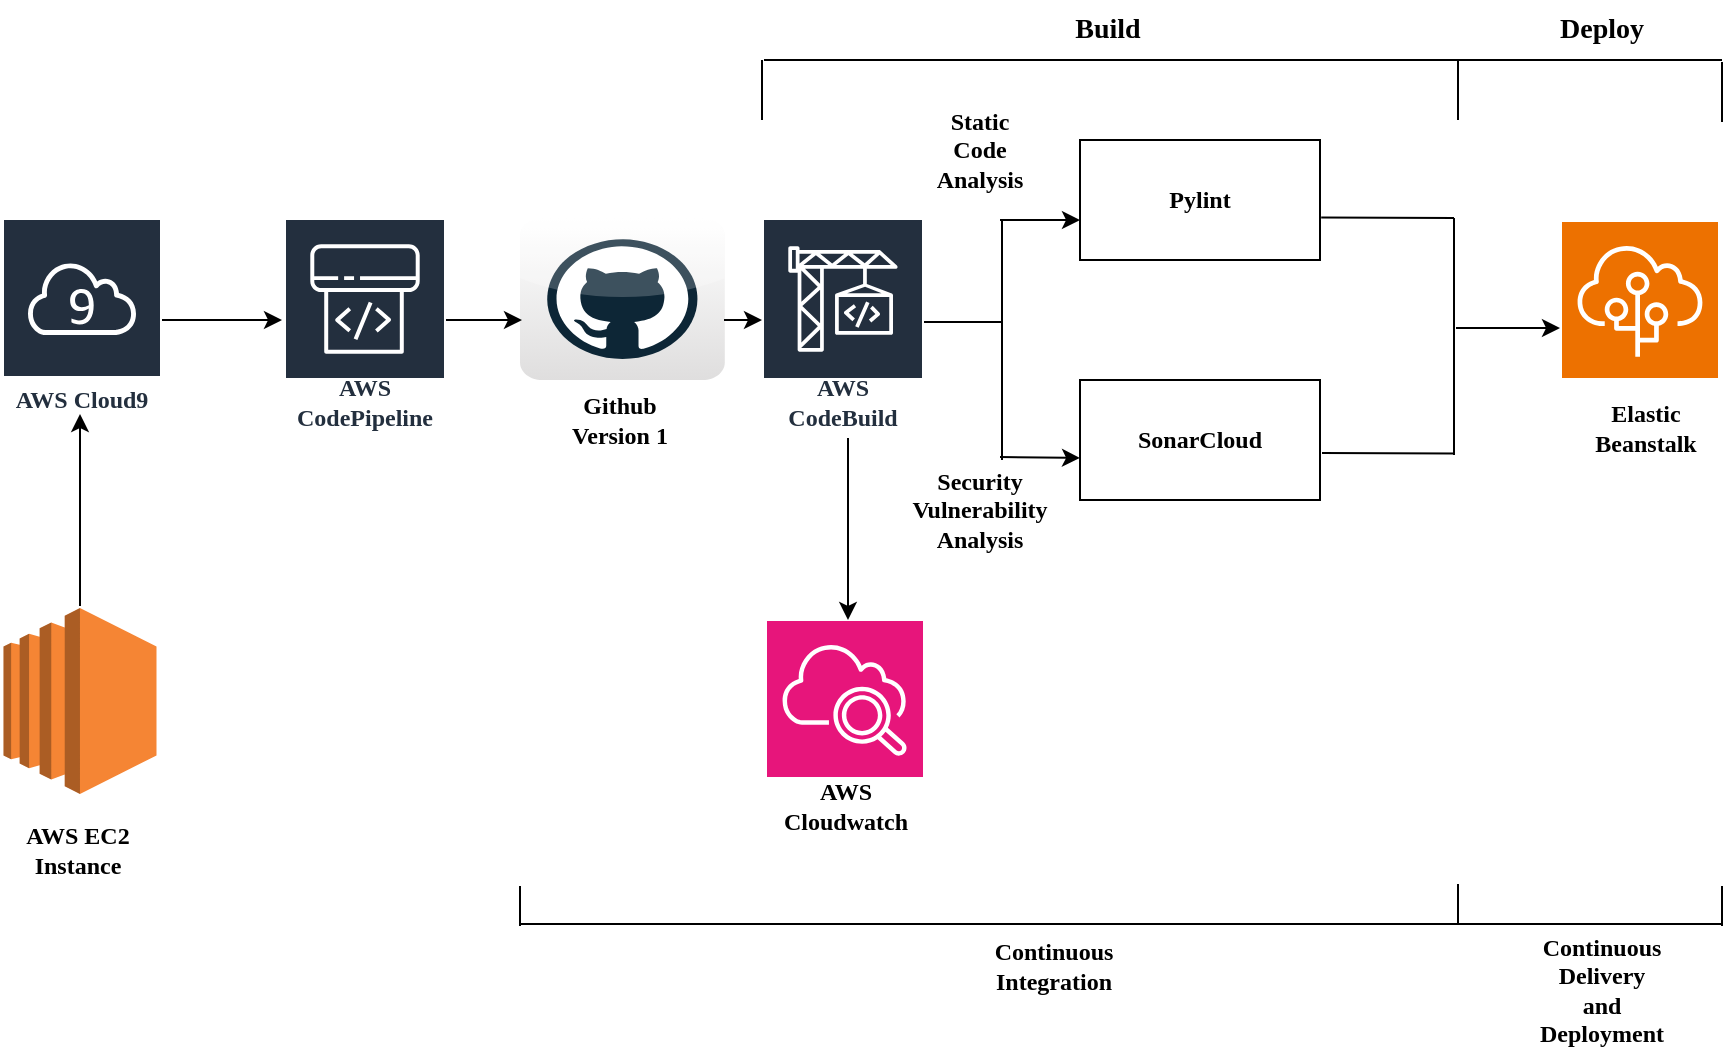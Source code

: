 <mxfile version="24.2.1" type="github">
  <diagram name="Page-1" id="DYBwWQCoP8_SHHaS1T1G">
    <mxGraphModel dx="1050" dy="1657" grid="1" gridSize="10" guides="1" tooltips="1" connect="1" arrows="1" fold="1" page="1" pageScale="1" pageWidth="850" pageHeight="1100" math="0" shadow="0">
      <root>
        <mxCell id="0" />
        <mxCell id="1" parent="0" />
        <mxCell id="KRUjPpqpoe-eQDH3IDyl-1" value="" style="outlineConnect=0;dashed=0;verticalLabelPosition=bottom;verticalAlign=top;align=center;html=1;shape=mxgraph.aws3.ec2;fillColor=#F58534;gradientColor=none;fontFamily=Times New Roman;fontStyle=1" parent="1" vertex="1">
          <mxGeometry x="60.75" y="274" width="76.5" height="93" as="geometry" />
        </mxCell>
        <mxCell id="KRUjPpqpoe-eQDH3IDyl-2" value="AWS Cloud9" style="sketch=0;outlineConnect=0;fontColor=#232F3E;gradientColor=none;strokeColor=#ffffff;fillColor=#232F3E;dashed=0;verticalLabelPosition=middle;verticalAlign=bottom;align=center;html=1;whiteSpace=wrap;fontSize=12;fontStyle=1;spacing=3;shape=mxgraph.aws4.productIcon;prIcon=mxgraph.aws4.cloud9;fontFamily=Times New Roman;" parent="1" vertex="1">
          <mxGeometry x="60" y="79" width="80" height="101" as="geometry" />
        </mxCell>
        <mxCell id="KRUjPpqpoe-eQDH3IDyl-3" value="AWS CodePipeline" style="sketch=0;outlineConnect=0;fontColor=#232F3E;gradientColor=none;strokeColor=#ffffff;fillColor=#232F3E;dashed=0;verticalLabelPosition=middle;verticalAlign=bottom;align=center;html=1;whiteSpace=wrap;fontSize=12;fontStyle=1;spacing=3;shape=mxgraph.aws4.productIcon;prIcon=mxgraph.aws4.codepipeline;fontFamily=Times New Roman;" parent="1" vertex="1">
          <mxGeometry x="201" y="79" width="81" height="110" as="geometry" />
        </mxCell>
        <mxCell id="KRUjPpqpoe-eQDH3IDyl-4" value="AWS CodeBuild" style="sketch=0;outlineConnect=0;fontColor=#232F3E;gradientColor=none;strokeColor=#ffffff;fillColor=#232F3E;dashed=0;verticalLabelPosition=middle;verticalAlign=bottom;align=center;html=1;whiteSpace=wrap;fontSize=12;fontStyle=1;spacing=3;shape=mxgraph.aws4.productIcon;prIcon=mxgraph.aws4.codebuild;fontFamily=Times New Roman;" parent="1" vertex="1">
          <mxGeometry x="440" y="79" width="81" height="110" as="geometry" />
        </mxCell>
        <mxCell id="KRUjPpqpoe-eQDH3IDyl-5" value="&lt;font&gt;&lt;span&gt;SonarCloud&lt;/span&gt;&lt;/font&gt;" style="rounded=0;whiteSpace=wrap;html=1;fontFamily=Times New Roman;fontStyle=1" parent="1" vertex="1">
          <mxGeometry x="599" y="160" width="120" height="60" as="geometry" />
        </mxCell>
        <mxCell id="KRUjPpqpoe-eQDH3IDyl-6" value="Pylint" style="rounded=0;whiteSpace=wrap;html=1;fontFamily=Times New Roman;fontStyle=1" parent="1" vertex="1">
          <mxGeometry x="599" y="40" width="120" height="60" as="geometry" />
        </mxCell>
        <mxCell id="KRUjPpqpoe-eQDH3IDyl-7" value="" style="endArrow=classic;html=1;rounded=0;exitX=0.5;exitY=0;exitDx=0;exitDy=0;exitPerimeter=0;fontFamily=Times New Roman;fontStyle=1" parent="1" edge="1">
          <mxGeometry width="50" height="50" relative="1" as="geometry">
            <mxPoint x="99" y="273" as="sourcePoint" />
            <mxPoint x="99" y="177" as="targetPoint" />
          </mxGeometry>
        </mxCell>
        <mxCell id="KRUjPpqpoe-eQDH3IDyl-8" value="AWS EC2 Instance" style="text;html=1;align=center;verticalAlign=middle;whiteSpace=wrap;rounded=0;fontFamily=Times New Roman;fontStyle=1" parent="1" vertex="1">
          <mxGeometry x="68.25" y="380" width="60" height="30" as="geometry" />
        </mxCell>
        <mxCell id="KRUjPpqpoe-eQDH3IDyl-9" value="" style="endArrow=classic;html=1;rounded=0;fontFamily=Times New Roman;fontStyle=1" parent="1" edge="1">
          <mxGeometry width="50" height="50" relative="1" as="geometry">
            <mxPoint x="140" y="130" as="sourcePoint" />
            <mxPoint x="200" y="130" as="targetPoint" />
          </mxGeometry>
        </mxCell>
        <mxCell id="KRUjPpqpoe-eQDH3IDyl-12" value="" style="endArrow=none;html=1;rounded=0;fontFamily=Times New Roman;fontStyle=1" parent="1" edge="1">
          <mxGeometry width="50" height="50" relative="1" as="geometry">
            <mxPoint x="521" y="131" as="sourcePoint" />
            <mxPoint x="560" y="131" as="targetPoint" />
          </mxGeometry>
        </mxCell>
        <mxCell id="KRUjPpqpoe-eQDH3IDyl-18" value="&lt;font&gt;&lt;span&gt;Static Code Analysis&lt;/span&gt;&lt;/font&gt;" style="text;html=1;align=center;verticalAlign=middle;whiteSpace=wrap;rounded=0;fontFamily=Times New Roman;fontStyle=1" parent="1" vertex="1">
          <mxGeometry x="519" y="30" width="60" height="30" as="geometry" />
        </mxCell>
        <mxCell id="KRUjPpqpoe-eQDH3IDyl-19" value="Security Vulnerability Analysis" style="text;html=1;align=center;verticalAlign=middle;whiteSpace=wrap;rounded=0;fontFamily=Times New Roman;fontStyle=1" parent="1" vertex="1">
          <mxGeometry x="519" y="210" width="60" height="30" as="geometry" />
        </mxCell>
        <mxCell id="KRUjPpqpoe-eQDH3IDyl-23" value="" style="sketch=0;points=[[0,0,0],[0.25,0,0],[0.5,0,0],[0.75,0,0],[1,0,0],[0,1,0],[0.25,1,0],[0.5,1,0],[0.75,1,0],[1,1,0],[0,0.25,0],[0,0.5,0],[0,0.75,0],[1,0.25,0],[1,0.5,0],[1,0.75,0]];outlineConnect=0;fontColor=#232F3E;fillColor=#ED7100;strokeColor=#ffffff;dashed=0;verticalLabelPosition=bottom;verticalAlign=top;align=center;html=1;fontSize=12;fontStyle=1;aspect=fixed;shape=mxgraph.aws4.resourceIcon;resIcon=mxgraph.aws4.elastic_beanstalk;fontFamily=Times New Roman;" parent="1" vertex="1">
          <mxGeometry x="840" y="81" width="78" height="78" as="geometry" />
        </mxCell>
        <mxCell id="KRUjPpqpoe-eQDH3IDyl-26" value="" style="endArrow=classic;html=1;rounded=0;fontFamily=Times New Roman;fontStyle=1" parent="1" edge="1">
          <mxGeometry width="50" height="50" relative="1" as="geometry">
            <mxPoint x="787" y="134" as="sourcePoint" />
            <mxPoint x="839" y="134" as="targetPoint" />
          </mxGeometry>
        </mxCell>
        <mxCell id="KRUjPpqpoe-eQDH3IDyl-27" value="&lt;font&gt;&lt;span&gt;Elastic Beanstalk&lt;/span&gt;&lt;/font&gt;" style="text;html=1;align=center;verticalAlign=middle;whiteSpace=wrap;rounded=0;fontFamily=Times New Roman;fontStyle=1" parent="1" vertex="1">
          <mxGeometry x="852" y="168.5" width="60" height="30" as="geometry" />
        </mxCell>
        <mxCell id="KRUjPpqpoe-eQDH3IDyl-28" value="Deploy" style="text;html=1;align=center;verticalAlign=middle;whiteSpace=wrap;rounded=0;fontFamily=Times New Roman;fontStyle=1;fontSize=14;" parent="1" vertex="1">
          <mxGeometry x="830" y="-30" width="60" height="30" as="geometry" />
        </mxCell>
        <mxCell id="NvspgUH31dX_bVLiAi1N-3" value="" style="dashed=0;outlineConnect=0;html=1;align=center;labelPosition=center;verticalLabelPosition=bottom;verticalAlign=top;shape=mxgraph.webicons.github;gradientColor=#DFDEDE;fontFamily=Times New Roman;fontStyle=1" vertex="1" parent="1">
          <mxGeometry x="319" y="79" width="102.4" height="81" as="geometry" />
        </mxCell>
        <mxCell id="NvspgUH31dX_bVLiAi1N-5" value="" style="endArrow=classic;html=1;rounded=0;fontFamily=Times New Roman;fontStyle=1" edge="1" parent="1">
          <mxGeometry width="50" height="50" relative="1" as="geometry">
            <mxPoint x="421" y="130" as="sourcePoint" />
            <mxPoint x="440" y="130" as="targetPoint" />
          </mxGeometry>
        </mxCell>
        <mxCell id="NvspgUH31dX_bVLiAi1N-6" value="Github Version 1" style="text;html=1;align=center;verticalAlign=middle;whiteSpace=wrap;rounded=0;fontFamily=Times New Roman;fontStyle=1" vertex="1" parent="1">
          <mxGeometry x="339" y="164.5" width="60" height="30" as="geometry" />
        </mxCell>
        <mxCell id="NvspgUH31dX_bVLiAi1N-7" value="" style="endArrow=none;html=1;rounded=0;fontFamily=Times New Roman;fontStyle=1" edge="1" parent="1">
          <mxGeometry width="50" height="50" relative="1" as="geometry">
            <mxPoint x="319" y="413" as="sourcePoint" />
            <mxPoint x="319" y="433" as="targetPoint" />
          </mxGeometry>
        </mxCell>
        <mxCell id="NvspgUH31dX_bVLiAi1N-8" value="" style="endArrow=none;html=1;rounded=0;fontFamily=Times New Roman;fontStyle=1" edge="1" parent="1">
          <mxGeometry width="50" height="50" relative="1" as="geometry">
            <mxPoint x="319" y="432" as="sourcePoint" />
            <mxPoint x="838" y="432" as="targetPoint" />
          </mxGeometry>
        </mxCell>
        <mxCell id="NvspgUH31dX_bVLiAi1N-12" value="" style="endArrow=none;html=1;rounded=0;fontFamily=Times New Roman;fontStyle=1" edge="1" parent="1">
          <mxGeometry width="50" height="50" relative="1" as="geometry">
            <mxPoint x="788" y="412" as="sourcePoint" />
            <mxPoint x="788" y="432" as="targetPoint" />
          </mxGeometry>
        </mxCell>
        <mxCell id="NvspgUH31dX_bVLiAi1N-13" value="" style="endArrow=none;html=1;rounded=0;fontFamily=Times New Roman;fontStyle=1" edge="1" parent="1">
          <mxGeometry width="50" height="50" relative="1" as="geometry">
            <mxPoint x="920" y="413" as="sourcePoint" />
            <mxPoint x="920" y="433" as="targetPoint" />
          </mxGeometry>
        </mxCell>
        <mxCell id="NvspgUH31dX_bVLiAi1N-14" value="" style="endArrow=none;html=1;rounded=0;fontFamily=Times New Roman;fontStyle=1" edge="1" parent="1">
          <mxGeometry width="50" height="50" relative="1" as="geometry">
            <mxPoint x="824" y="432" as="sourcePoint" />
            <mxPoint x="920" y="432" as="targetPoint" />
          </mxGeometry>
        </mxCell>
        <mxCell id="NvspgUH31dX_bVLiAi1N-15" value="&lt;font&gt;&lt;span&gt;Continuous Integration&lt;/span&gt;&lt;/font&gt;" style="text;html=1;align=center;verticalAlign=middle;whiteSpace=wrap;rounded=0;fontFamily=Times New Roman;fontStyle=1" vertex="1" parent="1">
          <mxGeometry x="541" y="438" width="90" height="30" as="geometry" />
        </mxCell>
        <mxCell id="NvspgUH31dX_bVLiAi1N-16" value="&lt;span&gt;&lt;font&gt;Continuous Delivery and Deployment&lt;/font&gt;&lt;/span&gt;" style="text;html=1;align=center;verticalAlign=middle;whiteSpace=wrap;rounded=0;fontFamily=Times New Roman;fontStyle=1" vertex="1" parent="1">
          <mxGeometry x="830" y="450" width="60" height="30" as="geometry" />
        </mxCell>
        <mxCell id="NvspgUH31dX_bVLiAi1N-17" value="" style="endArrow=classic;html=1;rounded=0;fontFamily=Times New Roman;fontStyle=1" edge="1" parent="1">
          <mxGeometry width="50" height="50" relative="1" as="geometry">
            <mxPoint x="483" y="189" as="sourcePoint" />
            <mxPoint x="483" y="280" as="targetPoint" />
          </mxGeometry>
        </mxCell>
        <mxCell id="NvspgUH31dX_bVLiAi1N-18" value="" style="sketch=0;points=[[0,0,0],[0.25,0,0],[0.5,0,0],[0.75,0,0],[1,0,0],[0,1,0],[0.25,1,0],[0.5,1,0],[0.75,1,0],[1,1,0],[0,0.25,0],[0,0.5,0],[0,0.75,0],[1,0.25,0],[1,0.5,0],[1,0.75,0]];points=[[0,0,0],[0.25,0,0],[0.5,0,0],[0.75,0,0],[1,0,0],[0,1,0],[0.25,1,0],[0.5,1,0],[0.75,1,0],[1,1,0],[0,0.25,0],[0,0.5,0],[0,0.75,0],[1,0.25,0],[1,0.5,0],[1,0.75,0]];outlineConnect=0;fontColor=#232F3E;fillColor=#E7157B;strokeColor=#ffffff;dashed=0;verticalLabelPosition=bottom;verticalAlign=top;align=center;html=1;fontSize=12;fontStyle=1;aspect=fixed;shape=mxgraph.aws4.resourceIcon;resIcon=mxgraph.aws4.cloudwatch_2;fontFamily=Times New Roman;" vertex="1" parent="1">
          <mxGeometry x="442.5" y="280.5" width="78" height="78" as="geometry" />
        </mxCell>
        <mxCell id="NvspgUH31dX_bVLiAi1N-19" value="&lt;span&gt;AWS Cloudwatch&lt;/span&gt;" style="text;html=1;align=center;verticalAlign=middle;whiteSpace=wrap;rounded=0;fontFamily=Times New Roman;fontStyle=1" vertex="1" parent="1">
          <mxGeometry x="452" y="358" width="60" height="30" as="geometry" />
        </mxCell>
        <mxCell id="NvspgUH31dX_bVLiAi1N-25" value="" style="endArrow=none;html=1;rounded=0;fontFamily=Times New Roman;fontStyle=1" edge="1" parent="1">
          <mxGeometry width="50" height="50" relative="1" as="geometry">
            <mxPoint x="560" y="131" as="sourcePoint" />
            <mxPoint x="560" y="80" as="targetPoint" />
          </mxGeometry>
        </mxCell>
        <mxCell id="NvspgUH31dX_bVLiAi1N-27" value="" style="endArrow=classic;html=1;rounded=0;" edge="1" parent="1">
          <mxGeometry width="50" height="50" relative="1" as="geometry">
            <mxPoint x="559" y="80" as="sourcePoint" />
            <mxPoint x="599" y="80" as="targetPoint" />
          </mxGeometry>
        </mxCell>
        <mxCell id="NvspgUH31dX_bVLiAi1N-28" value="" style="endArrow=none;html=1;rounded=0;" edge="1" parent="1">
          <mxGeometry width="50" height="50" relative="1" as="geometry">
            <mxPoint x="560" y="200" as="sourcePoint" />
            <mxPoint x="560" y="130" as="targetPoint" />
          </mxGeometry>
        </mxCell>
        <mxCell id="NvspgUH31dX_bVLiAi1N-29" value="" style="endArrow=classic;html=1;rounded=0;" edge="1" parent="1">
          <mxGeometry width="50" height="50" relative="1" as="geometry">
            <mxPoint x="559" y="198.5" as="sourcePoint" />
            <mxPoint x="599" y="199" as="targetPoint" />
          </mxGeometry>
        </mxCell>
        <mxCell id="NvspgUH31dX_bVLiAi1N-30" value="" style="endArrow=classic;html=1;rounded=0;" edge="1" parent="1">
          <mxGeometry width="50" height="50" relative="1" as="geometry">
            <mxPoint x="282" y="130" as="sourcePoint" />
            <mxPoint x="320" y="130" as="targetPoint" />
          </mxGeometry>
        </mxCell>
        <mxCell id="NvspgUH31dX_bVLiAi1N-32" value="" style="endArrow=none;html=1;rounded=0;exitX=1.03;exitY=0.63;exitDx=0;exitDy=0;exitPerimeter=0;" edge="1" parent="1">
          <mxGeometry width="50" height="50" relative="1" as="geometry">
            <mxPoint x="719.6" y="78.8" as="sourcePoint" />
            <mxPoint x="786" y="79" as="targetPoint" />
          </mxGeometry>
        </mxCell>
        <mxCell id="NvspgUH31dX_bVLiAi1N-33" value="" style="endArrow=none;html=1;rounded=0;exitX=1.03;exitY=0.63;exitDx=0;exitDy=0;exitPerimeter=0;" edge="1" parent="1">
          <mxGeometry width="50" height="50" relative="1" as="geometry">
            <mxPoint x="720.0" y="196.5" as="sourcePoint" />
            <mxPoint x="786.4" y="196.7" as="targetPoint" />
          </mxGeometry>
        </mxCell>
        <mxCell id="NvspgUH31dX_bVLiAi1N-34" value="" style="endArrow=none;html=1;rounded=0;" edge="1" parent="1">
          <mxGeometry width="50" height="50" relative="1" as="geometry">
            <mxPoint x="786" y="197.5" as="sourcePoint" />
            <mxPoint x="786" y="130" as="targetPoint" />
          </mxGeometry>
        </mxCell>
        <mxCell id="NvspgUH31dX_bVLiAi1N-35" value="" style="endArrow=none;html=1;rounded=0;" edge="1" parent="1">
          <mxGeometry width="50" height="50" relative="1" as="geometry">
            <mxPoint x="786" y="130" as="sourcePoint" />
            <mxPoint x="786" y="79" as="targetPoint" />
          </mxGeometry>
        </mxCell>
        <mxCell id="NvspgUH31dX_bVLiAi1N-36" value="&lt;b style=&quot;font-size: 14px;&quot;&gt;Build&lt;/b&gt;" style="text;html=1;align=center;verticalAlign=middle;whiteSpace=wrap;rounded=0;fontFamily=Times New Roman;fontSize=14;" vertex="1" parent="1">
          <mxGeometry x="583" y="-30" width="60" height="30" as="geometry" />
        </mxCell>
        <mxCell id="NvspgUH31dX_bVLiAi1N-37" value="" style="endArrow=none;html=1;rounded=0;" edge="1" parent="1">
          <mxGeometry width="50" height="50" relative="1" as="geometry">
            <mxPoint x="440" y="30" as="sourcePoint" />
            <mxPoint x="440" as="targetPoint" />
          </mxGeometry>
        </mxCell>
        <mxCell id="NvspgUH31dX_bVLiAi1N-38" value="" style="endArrow=none;html=1;rounded=0;" edge="1" parent="1">
          <mxGeometry width="50" height="50" relative="1" as="geometry">
            <mxPoint x="441" as="sourcePoint" />
            <mxPoint x="821" as="targetPoint" />
          </mxGeometry>
        </mxCell>
        <mxCell id="NvspgUH31dX_bVLiAi1N-40" value="" style="endArrow=none;html=1;rounded=0;" edge="1" parent="1">
          <mxGeometry width="50" height="50" relative="1" as="geometry">
            <mxPoint x="788" y="30" as="sourcePoint" />
            <mxPoint x="788" as="targetPoint" />
          </mxGeometry>
        </mxCell>
        <mxCell id="NvspgUH31dX_bVLiAi1N-41" value="" style="endArrow=none;html=1;rounded=0;" edge="1" parent="1">
          <mxGeometry width="50" height="50" relative="1" as="geometry">
            <mxPoint x="920" y="31" as="sourcePoint" />
            <mxPoint x="920" y="1" as="targetPoint" />
          </mxGeometry>
        </mxCell>
        <mxCell id="NvspgUH31dX_bVLiAi1N-42" value="" style="endArrow=none;html=1;rounded=0;" edge="1" parent="1">
          <mxGeometry width="50" height="50" relative="1" as="geometry">
            <mxPoint x="821" as="sourcePoint" />
            <mxPoint x="920" as="targetPoint" />
          </mxGeometry>
        </mxCell>
      </root>
    </mxGraphModel>
  </diagram>
</mxfile>
